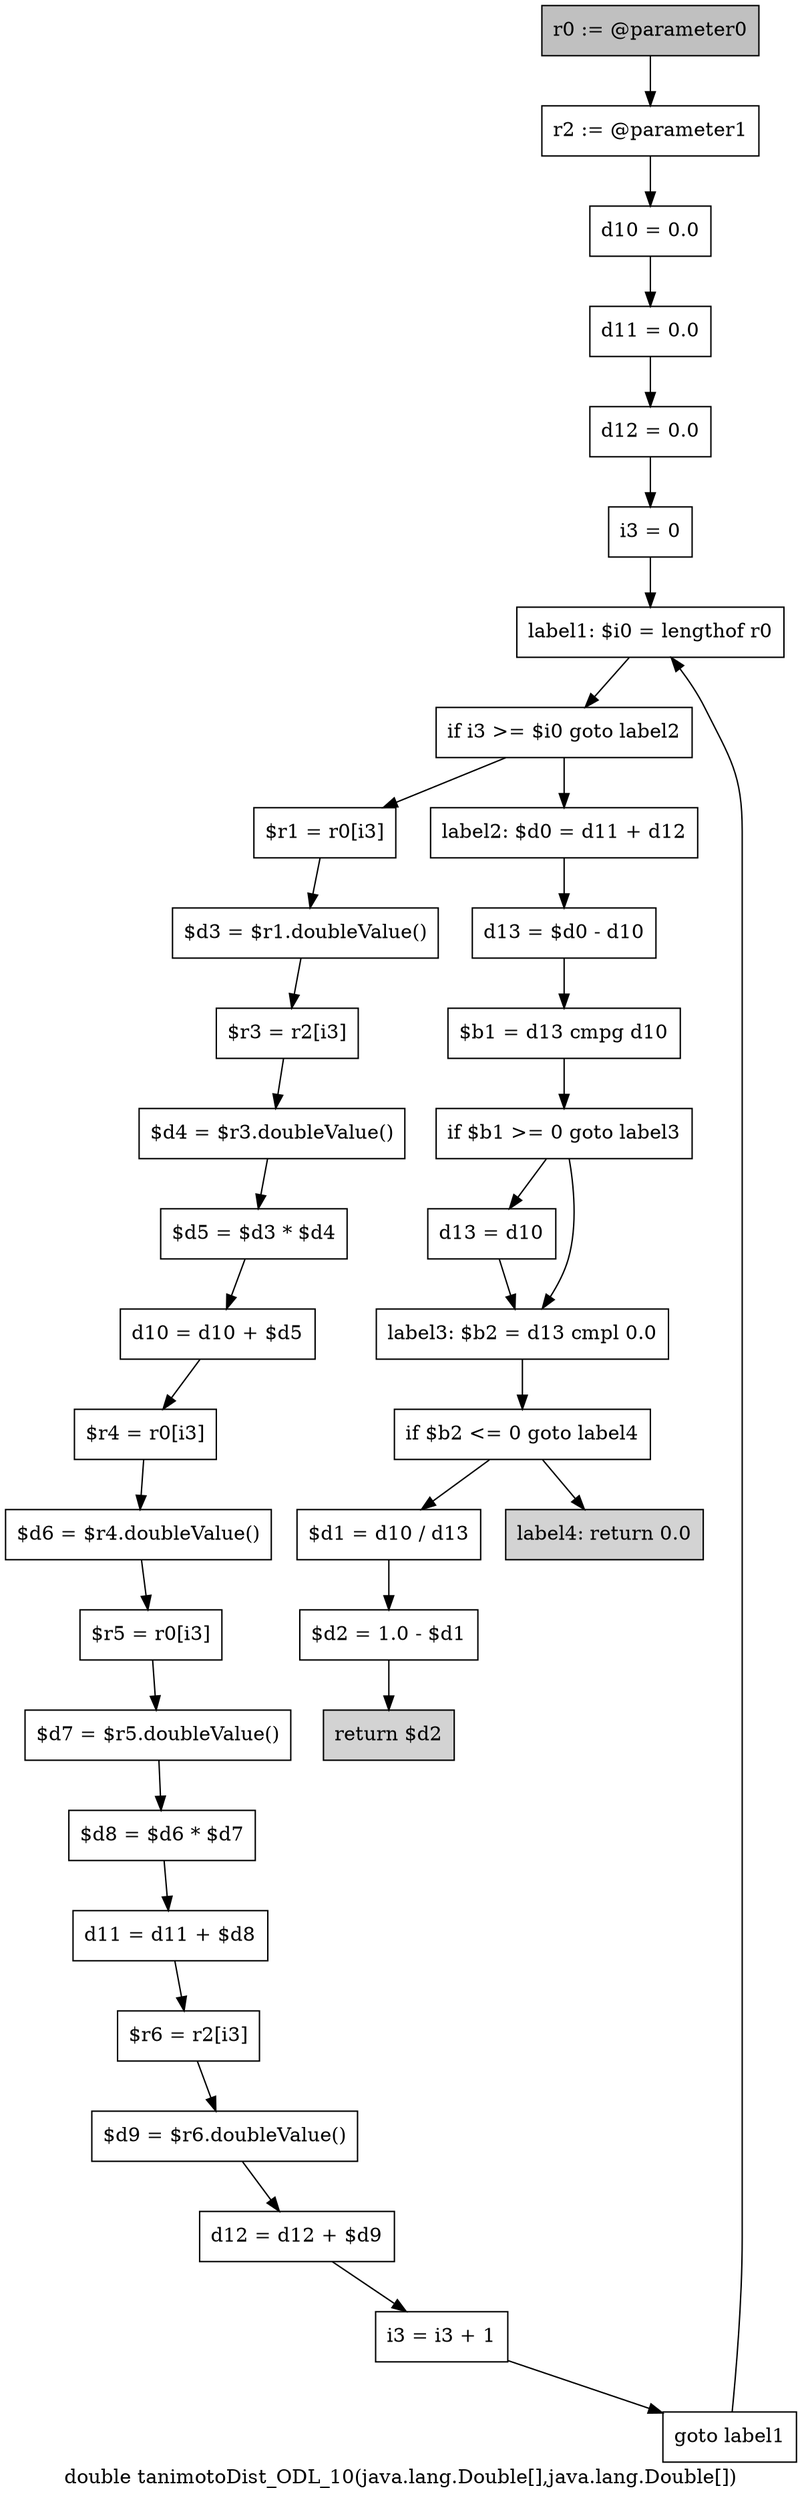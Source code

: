 digraph "double tanimotoDist_ODL_10(java.lang.Double[],java.lang.Double[])" {
    label="double tanimotoDist_ODL_10(java.lang.Double[],java.lang.Double[])";
    node [shape=box];
    "0" [style=filled,fillcolor=gray,label="r0 := @parameter0",];
    "1" [label="r2 := @parameter1",];
    "0"->"1";
    "2" [label="d10 = 0.0",];
    "1"->"2";
    "3" [label="d11 = 0.0",];
    "2"->"3";
    "4" [label="d12 = 0.0",];
    "3"->"4";
    "5" [label="i3 = 0",];
    "4"->"5";
    "6" [label="label1: $i0 = lengthof r0",];
    "5"->"6";
    "7" [label="if i3 >= $i0 goto label2",];
    "6"->"7";
    "8" [label="$r1 = r0[i3]",];
    "7"->"8";
    "25" [label="label2: $d0 = d11 + d12",];
    "7"->"25";
    "9" [label="$d3 = $r1.doubleValue()",];
    "8"->"9";
    "10" [label="$r3 = r2[i3]",];
    "9"->"10";
    "11" [label="$d4 = $r3.doubleValue()",];
    "10"->"11";
    "12" [label="$d5 = $d3 * $d4",];
    "11"->"12";
    "13" [label="d10 = d10 + $d5",];
    "12"->"13";
    "14" [label="$r4 = r0[i3]",];
    "13"->"14";
    "15" [label="$d6 = $r4.doubleValue()",];
    "14"->"15";
    "16" [label="$r5 = r0[i3]",];
    "15"->"16";
    "17" [label="$d7 = $r5.doubleValue()",];
    "16"->"17";
    "18" [label="$d8 = $d6 * $d7",];
    "17"->"18";
    "19" [label="d11 = d11 + $d8",];
    "18"->"19";
    "20" [label="$r6 = r2[i3]",];
    "19"->"20";
    "21" [label="$d9 = $r6.doubleValue()",];
    "20"->"21";
    "22" [label="d12 = d12 + $d9",];
    "21"->"22";
    "23" [label="i3 = i3 + 1",];
    "22"->"23";
    "24" [label="goto label1",];
    "23"->"24";
    "24"->"6";
    "26" [label="d13 = $d0 - d10",];
    "25"->"26";
    "27" [label="$b1 = d13 cmpg d10",];
    "26"->"27";
    "28" [label="if $b1 >= 0 goto label3",];
    "27"->"28";
    "29" [label="d13 = d10",];
    "28"->"29";
    "30" [label="label3: $b2 = d13 cmpl 0.0",];
    "28"->"30";
    "29"->"30";
    "31" [label="if $b2 <= 0 goto label4",];
    "30"->"31";
    "32" [label="$d1 = d10 / d13",];
    "31"->"32";
    "35" [style=filled,fillcolor=lightgray,label="label4: return 0.0",];
    "31"->"35";
    "33" [label="$d2 = 1.0 - $d1",];
    "32"->"33";
    "34" [style=filled,fillcolor=lightgray,label="return $d2",];
    "33"->"34";
}
